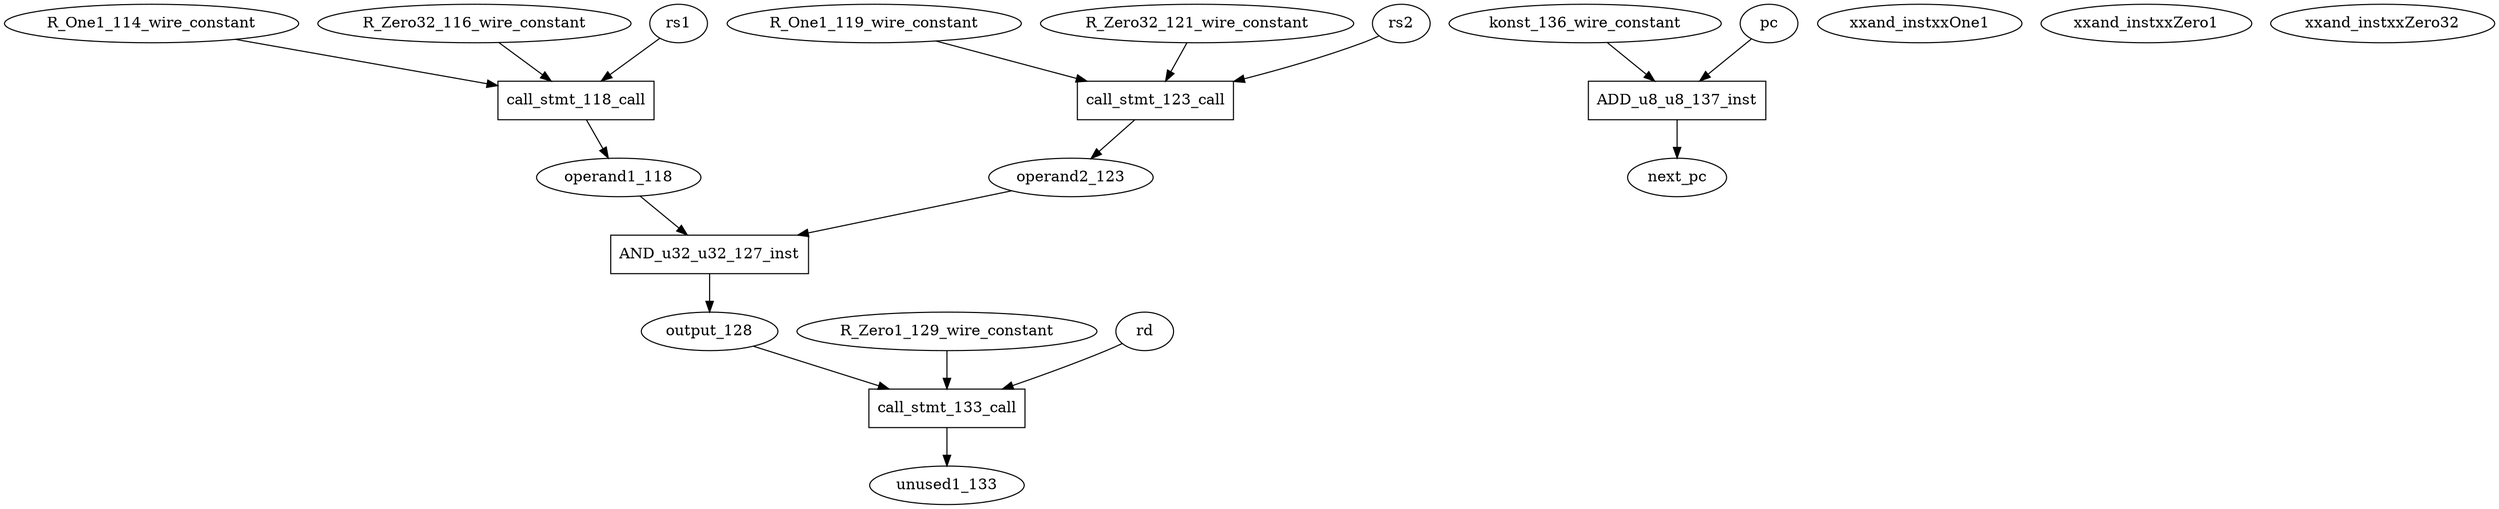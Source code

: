 digraph data_path {
  R_One1_114_wire_constant [shape=ellipse];
  R_One1_119_wire_constant [shape=ellipse];
  R_Zero1_129_wire_constant [shape=ellipse];
  R_Zero32_116_wire_constant [shape=ellipse];
  R_Zero32_121_wire_constant [shape=ellipse];
  konst_136_wire_constant [shape=ellipse];
  operand1_118 [shape=ellipse];
  operand2_123 [shape=ellipse];
  output_128 [shape=ellipse];
  unused1_133 [shape=ellipse];
  xxand_instxxOne1 [shape=ellipse];
  xxand_instxxZero1 [shape=ellipse];
  xxand_instxxZero32 [shape=ellipse];
  ADD_u8_u8_137_inst [shape=rectangle];
pc  -> ADD_u8_u8_137_inst;
konst_136_wire_constant  -> ADD_u8_u8_137_inst;
ADD_u8_u8_137_inst -> next_pc;
  AND_u32_u32_127_inst [shape=rectangle];
operand1_118  -> AND_u32_u32_127_inst;
operand2_123  -> AND_u32_u32_127_inst;
AND_u32_u32_127_inst -> output_128;
  call_stmt_118_call [shape=rectangle];
R_One1_114_wire_constant  -> call_stmt_118_call;
rs1  -> call_stmt_118_call;
R_Zero32_116_wire_constant  -> call_stmt_118_call;
call_stmt_118_call -> operand1_118;
  call_stmt_123_call [shape=rectangle];
R_One1_119_wire_constant  -> call_stmt_123_call;
rs2  -> call_stmt_123_call;
R_Zero32_121_wire_constant  -> call_stmt_123_call;
call_stmt_123_call -> operand2_123;
  call_stmt_133_call [shape=rectangle];
R_Zero1_129_wire_constant  -> call_stmt_133_call;
rd  -> call_stmt_133_call;
output_128  -> call_stmt_133_call;
call_stmt_133_call -> unused1_133;
}
